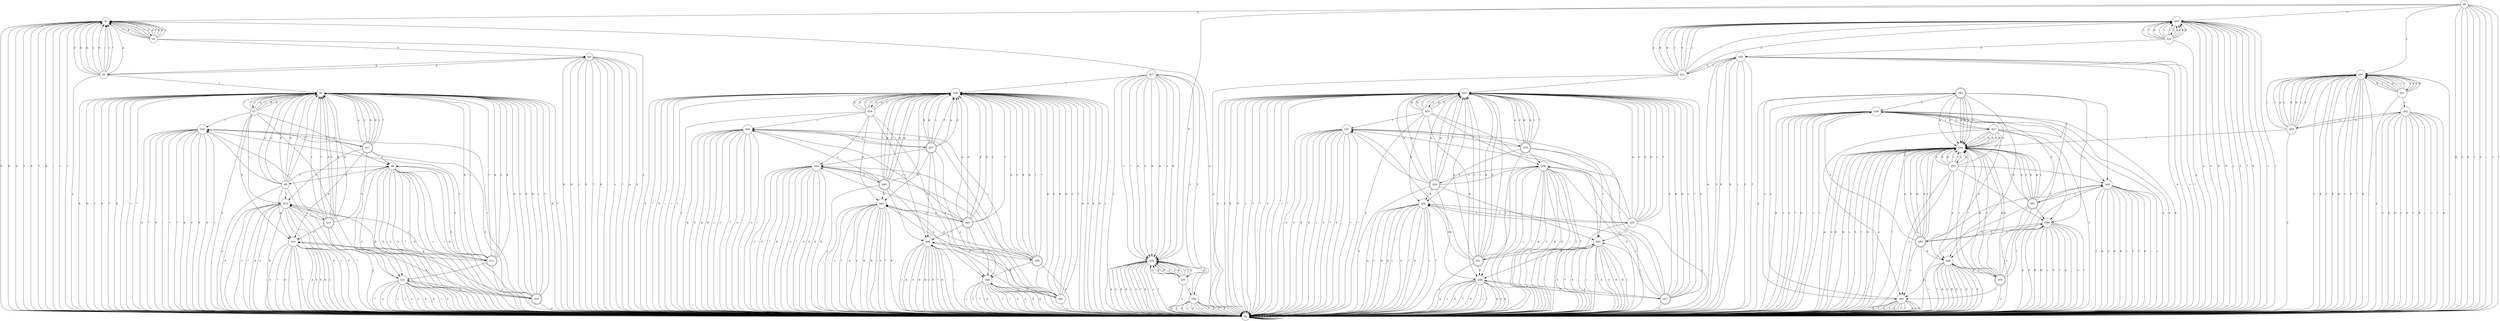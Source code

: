 digraph re_dfa {
Q63 [shape=doublecircle];
Q38 [shape=circle];
Q17 [shape=doublecircle];
Q27 [shape=doublecircle];
Q3 [shape=circle];
Q21 [shape=circle];
Q25 [shape=circle];
Q1 [shape=circle];
Q50 [shape=circle];
Q5 [shape=circle];
Q0 [shape=circle];
Q33 [shape=doublecircle];
Q16 [shape=circle];
Q22 [shape=circle];
Q29 [shape=doublecircle];
Q36 [shape=circle];
Q56 [shape=circle];
Q37 [shape=circle];
Q11 [shape=doublecircle];
Q55 [shape=circle];
Q51 [shape=circle];
Q40 [shape=circle];
Q9 [shape=circle];
Q59 [shape=doublecircle];
Q45 [shape=doublecircle];
Q12 [shape=circle];
Q23 [shape=circle];
Q35 [shape=circle];
Q31 [shape=doublecircle];
Q2 [shape=circle];
Q10 [shape=circle];
Q14 [shape=circle];
Q53 [shape=circle];
Q65 [shape=doublecircle];
Q8 [shape=circle];
Q64 [shape=circle];
Q26 [shape=circle];
Q58 [shape=circle];
Q62 [shape=circle];
Q34 [shape=circle];
Q15 [shape=doublecircle];
Q48 [shape=circle];
Q30 [shape=circle];
Q41 [shape=circle];
Q42 [shape=circle];
Q19 [shape=circle];
Q61 [shape=doublecircle];
Q52 [shape=circle];
Q43 [shape=doublecircle];
Q24 [shape=circle];
Q20 [shape=circle];
Q49 [shape=doublecircle];
Q44 [shape=circle];
Q39 [shape=circle];
Q46 [shape=circle];
Q6 [shape=circle];
Q4 [shape=circle];
Q18 [shape=circle];
Q57 [shape=circle];
Q13 [shape=doublecircle];
Q28 [shape=circle];
Q7 [shape=circle];
Q47 [shape=doublecircle];
Q60 [shape=circle];
Q32 [shape=circle];
Q54 [shape=circle];
Q63 -> Q54  [label=A];
Q63 -> Q54  [label=C];
Q63 -> Q54  [label=E];
Q63 -> Q54  [label=D];
Q63 -> Q54  [label=1];
Q63 -> Q2  [label=2];
Q63 -> Q56  [label=5];
Q63 -> Q54  [label=7];
Q63 -> Q58  [label=9];
Q63 -> Q60  [label=";"];
Q63 -> Q62  [label="="];
Q63 -> Q64  [label="?"];
Q38 -> Q2  [label=A];
Q38 -> Q2  [label=C];
Q38 -> Q2  [label=E];
Q38 -> Q2  [label=D];
Q38 -> Q2  [label=1];
Q38 -> Q39  [label=2];
Q38 -> Q2  [label=5];
Q38 -> Q2  [label=7];
Q38 -> Q2  [label=9];
Q38 -> Q2  [label=";"];
Q38 -> Q2  [label="="];
Q38 -> Q2  [label="?"];
Q17 -> Q6  [label=A];
Q17 -> Q6  [label=C];
Q17 -> Q6  [label=E];
Q17 -> Q6  [label=D];
Q17 -> Q6  [label=1];
Q17 -> Q2  [label=2];
Q17 -> Q8  [label=5];
Q17 -> Q6  [label=7];
Q17 -> Q10  [label=9];
Q17 -> Q12  [label=";"];
Q17 -> Q14  [label="="];
Q17 -> Q16  [label="?"];
Q27 -> Q22  [label=A];
Q27 -> Q22  [label=C];
Q27 -> Q22  [label=E];
Q27 -> Q22  [label=D];
Q27 -> Q22  [label=1];
Q27 -> Q2  [label=2];
Q27 -> Q24  [label=5];
Q27 -> Q22  [label=7];
Q27 -> Q26  [label=9];
Q27 -> Q28  [label=";"];
Q27 -> Q30  [label="="];
Q27 -> Q32  [label="?"];
Q3 -> Q1  [label=A];
Q3 -> Q1  [label=C];
Q3 -> Q1  [label=E];
Q3 -> Q1  [label=D];
Q3 -> Q1  [label=1];
Q3 -> Q2  [label=2];
Q3 -> Q4  [label=5];
Q3 -> Q1  [label=7];
Q3 -> Q1  [label=9];
Q3 -> Q1  [label=";"];
Q3 -> Q1  [label="="];
Q3 -> Q1  [label="?"];
Q21 -> Q18  [label=A];
Q21 -> Q18  [label=C];
Q21 -> Q18  [label=E];
Q21 -> Q18  [label=D];
Q21 -> Q18  [label=1];
Q21 -> Q2  [label=2];
Q21 -> Q20  [label=5];
Q21 -> Q22  [label=7];
Q21 -> Q18  [label=9];
Q21 -> Q18  [label=";"];
Q21 -> Q18  [label="="];
Q21 -> Q18  [label="?"];
Q25 -> Q22  [label=A];
Q25 -> Q22  [label=C];
Q25 -> Q22  [label=E];
Q25 -> Q22  [label=D];
Q25 -> Q22  [label=1];
Q25 -> Q2  [label=2];
Q25 -> Q24  [label=5];
Q25 -> Q22  [label=7];
Q25 -> Q26  [label=9];
Q25 -> Q28  [label=";"];
Q25 -> Q30  [label="="];
Q25 -> Q32  [label="?"];
Q1 -> Q2  [label=A];
Q1 -> Q2  [label=C];
Q1 -> Q2  [label=E];
Q1 -> Q2  [label=D];
Q1 -> Q2  [label=1];
Q1 -> Q3  [label=2];
Q1 -> Q2  [label=5];
Q1 -> Q2  [label=7];
Q1 -> Q2  [label=9];
Q1 -> Q2  [label=";"];
Q1 -> Q2  [label="="];
Q1 -> Q2  [label="?"];
Q50 -> Q2  [label=A];
Q50 -> Q2  [label=C];
Q50 -> Q2  [label=E];
Q50 -> Q2  [label=D];
Q50 -> Q2  [label=1];
Q50 -> Q51  [label=2];
Q50 -> Q2  [label=5];
Q50 -> Q2  [label=7];
Q50 -> Q2  [label=9];
Q50 -> Q2  [label=";"];
Q50 -> Q2  [label="="];
Q50 -> Q2  [label="?"];
Q5 -> Q1  [label=A];
Q5 -> Q1  [label=C];
Q5 -> Q1  [label=E];
Q5 -> Q1  [label=D];
Q5 -> Q1  [label=1];
Q5 -> Q2  [label=2];
Q5 -> Q4  [label=5];
Q5 -> Q6  [label=7];
Q5 -> Q1  [label=9];
Q5 -> Q1  [label=";"];
Q5 -> Q1  [label="="];
Q5 -> Q1  [label="?"];
Q0 -> Q1  [label=A];
Q0 -> Q18  [label=C];
Q0 -> Q34  [label=E];
Q0 -> Q2  [label=D];
Q0 -> Q50  [label=1];
Q0 -> Q2  [label=2];
Q0 -> Q2  [label=5];
Q0 -> Q2  [label=7];
Q0 -> Q2  [label=9];
Q0 -> Q2  [label=";"];
Q0 -> Q2  [label="="];
Q0 -> Q2  [label="?"];
Q33 -> Q22  [label=A];
Q33 -> Q22  [label=C];
Q33 -> Q22  [label=E];
Q33 -> Q22  [label=D];
Q33 -> Q22  [label=1];
Q33 -> Q2  [label=2];
Q33 -> Q24  [label=5];
Q33 -> Q22  [label=7];
Q33 -> Q26  [label=9];
Q33 -> Q28  [label=";"];
Q33 -> Q30  [label="="];
Q33 -> Q32  [label="?"];
Q16 -> Q2  [label=A];
Q16 -> Q2  [label=C];
Q16 -> Q2  [label=E];
Q16 -> Q2  [label=D];
Q16 -> Q2  [label=1];
Q16 -> Q17  [label=2];
Q16 -> Q2  [label=5];
Q16 -> Q2  [label=7];
Q16 -> Q2  [label=9];
Q16 -> Q2  [label=";"];
Q16 -> Q2  [label="="];
Q16 -> Q2  [label="?"];
Q22 -> Q2  [label=A];
Q22 -> Q2  [label=C];
Q22 -> Q2  [label=E];
Q22 -> Q2  [label=D];
Q22 -> Q2  [label=1];
Q22 -> Q23  [label=2];
Q22 -> Q2  [label=5];
Q22 -> Q2  [label=7];
Q22 -> Q2  [label=9];
Q22 -> Q2  [label=";"];
Q22 -> Q2  [label="="];
Q22 -> Q2  [label="?"];
Q29 -> Q22  [label=A];
Q29 -> Q22  [label=C];
Q29 -> Q22  [label=E];
Q29 -> Q22  [label=D];
Q29 -> Q22  [label=1];
Q29 -> Q2  [label=2];
Q29 -> Q24  [label=5];
Q29 -> Q22  [label=7];
Q29 -> Q26  [label=9];
Q29 -> Q28  [label=";"];
Q29 -> Q30  [label="="];
Q29 -> Q32  [label="?"];
Q36 -> Q2  [label=A];
Q36 -> Q2  [label=C];
Q36 -> Q2  [label=E];
Q36 -> Q2  [label=D];
Q36 -> Q2  [label=1];
Q36 -> Q37  [label=2];
Q36 -> Q2  [label=5];
Q36 -> Q2  [label=7];
Q36 -> Q2  [label=9];
Q36 -> Q2  [label=";"];
Q36 -> Q2  [label="="];
Q36 -> Q2  [label="?"];
Q56 -> Q2  [label=A];
Q56 -> Q2  [label=C];
Q56 -> Q2  [label=E];
Q56 -> Q2  [label=D];
Q56 -> Q2  [label=1];
Q56 -> Q57  [label=2];
Q56 -> Q2  [label=5];
Q56 -> Q2  [label=7];
Q56 -> Q2  [label=9];
Q56 -> Q2  [label=";"];
Q56 -> Q2  [label="="];
Q56 -> Q2  [label="?"];
Q37 -> Q34  [label=A];
Q37 -> Q34  [label=C];
Q37 -> Q34  [label=E];
Q37 -> Q34  [label=D];
Q37 -> Q34  [label=1];
Q37 -> Q2  [label=2];
Q37 -> Q36  [label=5];
Q37 -> Q38  [label=7];
Q37 -> Q34  [label=9];
Q37 -> Q34  [label=";"];
Q37 -> Q34  [label="="];
Q37 -> Q34  [label="?"];
Q11 -> Q6  [label=A];
Q11 -> Q6  [label=C];
Q11 -> Q6  [label=E];
Q11 -> Q6  [label=D];
Q11 -> Q6  [label=1];
Q11 -> Q2  [label=2];
Q11 -> Q8  [label=5];
Q11 -> Q6  [label=7];
Q11 -> Q10  [label=9];
Q11 -> Q12  [label=";"];
Q11 -> Q14  [label="="];
Q11 -> Q16  [label="?"];
Q55 -> Q54  [label=A];
Q55 -> Q54  [label=C];
Q55 -> Q54  [label=E];
Q55 -> Q54  [label=D];
Q55 -> Q54  [label=1];
Q55 -> Q2  [label=2];
Q55 -> Q56  [label=5];
Q55 -> Q54  [label=7];
Q55 -> Q58  [label=9];
Q55 -> Q60  [label=";"];
Q55 -> Q62  [label="="];
Q55 -> Q64  [label="?"];
Q51 -> Q50  [label=A];
Q51 -> Q50  [label=C];
Q51 -> Q50  [label=E];
Q51 -> Q50  [label=D];
Q51 -> Q50  [label=1];
Q51 -> Q2  [label=2];
Q51 -> Q52  [label=5];
Q51 -> Q50  [label=7];
Q51 -> Q50  [label=9];
Q51 -> Q50  [label=";"];
Q51 -> Q50  [label="="];
Q51 -> Q50  [label="?"];
Q40 -> Q2  [label=A];
Q40 -> Q2  [label=C];
Q40 -> Q2  [label=E];
Q40 -> Q2  [label=D];
Q40 -> Q2  [label=1];
Q40 -> Q41  [label=2];
Q40 -> Q2  [label=5];
Q40 -> Q2  [label=7];
Q40 -> Q2  [label=9];
Q40 -> Q2  [label=";"];
Q40 -> Q2  [label="="];
Q40 -> Q2  [label="?"];
Q9 -> Q6  [label=A];
Q9 -> Q6  [label=C];
Q9 -> Q6  [label=E];
Q9 -> Q6  [label=D];
Q9 -> Q6  [label=1];
Q9 -> Q2  [label=2];
Q9 -> Q8  [label=5];
Q9 -> Q6  [label=7];
Q9 -> Q10  [label=9];
Q9 -> Q12  [label=";"];
Q9 -> Q14  [label="="];
Q9 -> Q16  [label="?"];
Q59 -> Q54  [label=A];
Q59 -> Q54  [label=C];
Q59 -> Q54  [label=E];
Q59 -> Q54  [label=D];
Q59 -> Q54  [label=1];
Q59 -> Q2  [label=2];
Q59 -> Q56  [label=5];
Q59 -> Q54  [label=7];
Q59 -> Q58  [label=9];
Q59 -> Q60  [label=";"];
Q59 -> Q62  [label="="];
Q59 -> Q64  [label="?"];
Q45 -> Q38  [label=A];
Q45 -> Q38  [label=C];
Q45 -> Q38  [label=E];
Q45 -> Q38  [label=D];
Q45 -> Q38  [label=1];
Q45 -> Q2  [label=2];
Q45 -> Q40  [label=5];
Q45 -> Q38  [label=7];
Q45 -> Q42  [label=9];
Q45 -> Q44  [label=";"];
Q45 -> Q46  [label="="];
Q45 -> Q48  [label="?"];
Q12 -> Q2  [label=A];
Q12 -> Q2  [label=C];
Q12 -> Q2  [label=E];
Q12 -> Q2  [label=D];
Q12 -> Q2  [label=1];
Q12 -> Q13  [label=2];
Q12 -> Q2  [label=5];
Q12 -> Q2  [label=7];
Q12 -> Q2  [label=9];
Q12 -> Q2  [label=";"];
Q12 -> Q2  [label="="];
Q12 -> Q2  [label="?"];
Q23 -> Q22  [label=A];
Q23 -> Q22  [label=C];
Q23 -> Q22  [label=E];
Q23 -> Q22  [label=D];
Q23 -> Q22  [label=1];
Q23 -> Q2  [label=2];
Q23 -> Q24  [label=5];
Q23 -> Q22  [label=7];
Q23 -> Q26  [label=9];
Q23 -> Q28  [label=";"];
Q23 -> Q30  [label="="];
Q23 -> Q32  [label="?"];
Q35 -> Q34  [label=A];
Q35 -> Q34  [label=C];
Q35 -> Q34  [label=E];
Q35 -> Q34  [label=D];
Q35 -> Q34  [label=1];
Q35 -> Q2  [label=2];
Q35 -> Q36  [label=5];
Q35 -> Q34  [label=7];
Q35 -> Q34  [label=9];
Q35 -> Q34  [label=";"];
Q35 -> Q34  [label="="];
Q35 -> Q34  [label="?"];
Q31 -> Q22  [label=A];
Q31 -> Q22  [label=C];
Q31 -> Q22  [label=E];
Q31 -> Q22  [label=D];
Q31 -> Q22  [label=1];
Q31 -> Q2  [label=2];
Q31 -> Q24  [label=5];
Q31 -> Q22  [label=7];
Q31 -> Q26  [label=9];
Q31 -> Q28  [label=";"];
Q31 -> Q30  [label="="];
Q31 -> Q32  [label="?"];
Q2 -> Q2  [label=A];
Q2 -> Q2  [label=C];
Q2 -> Q2  [label=E];
Q2 -> Q2  [label=D];
Q2 -> Q2  [label=1];
Q2 -> Q2  [label=2];
Q2 -> Q2  [label=5];
Q2 -> Q2  [label=7];
Q2 -> Q2  [label=9];
Q2 -> Q2  [label=";"];
Q2 -> Q2  [label="="];
Q2 -> Q2  [label="?"];
Q10 -> Q2  [label=A];
Q10 -> Q2  [label=C];
Q10 -> Q2  [label=E];
Q10 -> Q2  [label=D];
Q10 -> Q2  [label=1];
Q10 -> Q11  [label=2];
Q10 -> Q2  [label=5];
Q10 -> Q2  [label=7];
Q10 -> Q2  [label=9];
Q10 -> Q2  [label=";"];
Q10 -> Q2  [label="="];
Q10 -> Q2  [label="?"];
Q14 -> Q2  [label=A];
Q14 -> Q2  [label=C];
Q14 -> Q2  [label=E];
Q14 -> Q2  [label=D];
Q14 -> Q2  [label=1];
Q14 -> Q15  [label=2];
Q14 -> Q2  [label=5];
Q14 -> Q2  [label=7];
Q14 -> Q2  [label=9];
Q14 -> Q2  [label=";"];
Q14 -> Q2  [label="="];
Q14 -> Q2  [label="?"];
Q53 -> Q50  [label=A];
Q53 -> Q50  [label=C];
Q53 -> Q50  [label=E];
Q53 -> Q50  [label=D];
Q53 -> Q50  [label=1];
Q53 -> Q2  [label=2];
Q53 -> Q52  [label=5];
Q53 -> Q54  [label=7];
Q53 -> Q50  [label=9];
Q53 -> Q50  [label=";"];
Q53 -> Q50  [label="="];
Q53 -> Q50  [label="?"];
Q65 -> Q54  [label=A];
Q65 -> Q54  [label=C];
Q65 -> Q54  [label=E];
Q65 -> Q54  [label=D];
Q65 -> Q54  [label=1];
Q65 -> Q2  [label=2];
Q65 -> Q56  [label=5];
Q65 -> Q54  [label=7];
Q65 -> Q58  [label=9];
Q65 -> Q60  [label=";"];
Q65 -> Q62  [label="="];
Q65 -> Q64  [label="?"];
Q8 -> Q2  [label=A];
Q8 -> Q2  [label=C];
Q8 -> Q2  [label=E];
Q8 -> Q2  [label=D];
Q8 -> Q2  [label=1];
Q8 -> Q9  [label=2];
Q8 -> Q2  [label=5];
Q8 -> Q2  [label=7];
Q8 -> Q2  [label=9];
Q8 -> Q2  [label=";"];
Q8 -> Q2  [label="="];
Q8 -> Q2  [label="?"];
Q64 -> Q2  [label=A];
Q64 -> Q2  [label=C];
Q64 -> Q2  [label=E];
Q64 -> Q2  [label=D];
Q64 -> Q2  [label=1];
Q64 -> Q65  [label=2];
Q64 -> Q2  [label=5];
Q64 -> Q2  [label=7];
Q64 -> Q2  [label=9];
Q64 -> Q2  [label=";"];
Q64 -> Q2  [label="="];
Q64 -> Q2  [label="?"];
Q26 -> Q2  [label=A];
Q26 -> Q2  [label=C];
Q26 -> Q2  [label=E];
Q26 -> Q2  [label=D];
Q26 -> Q2  [label=1];
Q26 -> Q27  [label=2];
Q26 -> Q2  [label=5];
Q26 -> Q2  [label=7];
Q26 -> Q2  [label=9];
Q26 -> Q2  [label=";"];
Q26 -> Q2  [label="="];
Q26 -> Q2  [label="?"];
Q58 -> Q2  [label=A];
Q58 -> Q2  [label=C];
Q58 -> Q2  [label=E];
Q58 -> Q2  [label=D];
Q58 -> Q2  [label=1];
Q58 -> Q59  [label=2];
Q58 -> Q2  [label=5];
Q58 -> Q2  [label=7];
Q58 -> Q2  [label=9];
Q58 -> Q2  [label=";"];
Q58 -> Q2  [label="="];
Q58 -> Q2  [label="?"];
Q62 -> Q2  [label=A];
Q62 -> Q2  [label=C];
Q62 -> Q2  [label=E];
Q62 -> Q2  [label=D];
Q62 -> Q2  [label=1];
Q62 -> Q63  [label=2];
Q62 -> Q2  [label=5];
Q62 -> Q2  [label=7];
Q62 -> Q2  [label=9];
Q62 -> Q2  [label=";"];
Q62 -> Q2  [label="="];
Q62 -> Q2  [label="?"];
Q34 -> Q2  [label=A];
Q34 -> Q2  [label=C];
Q34 -> Q2  [label=E];
Q34 -> Q2  [label=D];
Q34 -> Q2  [label=1];
Q34 -> Q35  [label=2];
Q34 -> Q2  [label=5];
Q34 -> Q2  [label=7];
Q34 -> Q2  [label=9];
Q34 -> Q2  [label=";"];
Q34 -> Q2  [label="="];
Q34 -> Q2  [label="?"];
Q15 -> Q6  [label=A];
Q15 -> Q6  [label=C];
Q15 -> Q6  [label=E];
Q15 -> Q6  [label=D];
Q15 -> Q6  [label=1];
Q15 -> Q2  [label=2];
Q15 -> Q8  [label=5];
Q15 -> Q6  [label=7];
Q15 -> Q10  [label=9];
Q15 -> Q12  [label=";"];
Q15 -> Q14  [label="="];
Q15 -> Q16  [label="?"];
Q48 -> Q2  [label=A];
Q48 -> Q2  [label=C];
Q48 -> Q2  [label=E];
Q48 -> Q2  [label=D];
Q48 -> Q2  [label=1];
Q48 -> Q49  [label=2];
Q48 -> Q2  [label=5];
Q48 -> Q2  [label=7];
Q48 -> Q2  [label=9];
Q48 -> Q2  [label=";"];
Q48 -> Q2  [label="="];
Q48 -> Q2  [label="?"];
Q30 -> Q2  [label=A];
Q30 -> Q2  [label=C];
Q30 -> Q2  [label=E];
Q30 -> Q2  [label=D];
Q30 -> Q2  [label=1];
Q30 -> Q31  [label=2];
Q30 -> Q2  [label=5];
Q30 -> Q2  [label=7];
Q30 -> Q2  [label=9];
Q30 -> Q2  [label=";"];
Q30 -> Q2  [label="="];
Q30 -> Q2  [label="?"];
Q41 -> Q38  [label=A];
Q41 -> Q38  [label=C];
Q41 -> Q38  [label=E];
Q41 -> Q38  [label=D];
Q41 -> Q38  [label=1];
Q41 -> Q2  [label=2];
Q41 -> Q40  [label=5];
Q41 -> Q38  [label=7];
Q41 -> Q42  [label=9];
Q41 -> Q44  [label=";"];
Q41 -> Q46  [label="="];
Q41 -> Q48  [label="?"];
Q42 -> Q2  [label=A];
Q42 -> Q2  [label=C];
Q42 -> Q2  [label=E];
Q42 -> Q2  [label=D];
Q42 -> Q2  [label=1];
Q42 -> Q43  [label=2];
Q42 -> Q2  [label=5];
Q42 -> Q2  [label=7];
Q42 -> Q2  [label=9];
Q42 -> Q2  [label=";"];
Q42 -> Q2  [label="="];
Q42 -> Q2  [label="?"];
Q19 -> Q18  [label=A];
Q19 -> Q18  [label=C];
Q19 -> Q18  [label=E];
Q19 -> Q18  [label=D];
Q19 -> Q18  [label=1];
Q19 -> Q2  [label=2];
Q19 -> Q20  [label=5];
Q19 -> Q18  [label=7];
Q19 -> Q18  [label=9];
Q19 -> Q18  [label=";"];
Q19 -> Q18  [label="="];
Q19 -> Q18  [label="?"];
Q61 -> Q54  [label=A];
Q61 -> Q54  [label=C];
Q61 -> Q54  [label=E];
Q61 -> Q54  [label=D];
Q61 -> Q54  [label=1];
Q61 -> Q2  [label=2];
Q61 -> Q56  [label=5];
Q61 -> Q54  [label=7];
Q61 -> Q58  [label=9];
Q61 -> Q60  [label=";"];
Q61 -> Q62  [label="="];
Q61 -> Q64  [label="?"];
Q52 -> Q2  [label=A];
Q52 -> Q2  [label=C];
Q52 -> Q2  [label=E];
Q52 -> Q2  [label=D];
Q52 -> Q2  [label=1];
Q52 -> Q53  [label=2];
Q52 -> Q2  [label=5];
Q52 -> Q2  [label=7];
Q52 -> Q2  [label=9];
Q52 -> Q2  [label=";"];
Q52 -> Q2  [label="="];
Q52 -> Q2  [label="?"];
Q43 -> Q38  [label=A];
Q43 -> Q38  [label=C];
Q43 -> Q38  [label=E];
Q43 -> Q38  [label=D];
Q43 -> Q38  [label=1];
Q43 -> Q2  [label=2];
Q43 -> Q40  [label=5];
Q43 -> Q38  [label=7];
Q43 -> Q42  [label=9];
Q43 -> Q44  [label=";"];
Q43 -> Q46  [label="="];
Q43 -> Q48  [label="?"];
Q24 -> Q2  [label=A];
Q24 -> Q2  [label=C];
Q24 -> Q2  [label=E];
Q24 -> Q2  [label=D];
Q24 -> Q2  [label=1];
Q24 -> Q25  [label=2];
Q24 -> Q2  [label=5];
Q24 -> Q2  [label=7];
Q24 -> Q2  [label=9];
Q24 -> Q2  [label=";"];
Q24 -> Q2  [label="="];
Q24 -> Q2  [label="?"];
Q20 -> Q2  [label=A];
Q20 -> Q2  [label=C];
Q20 -> Q2  [label=E];
Q20 -> Q2  [label=D];
Q20 -> Q2  [label=1];
Q20 -> Q21  [label=2];
Q20 -> Q2  [label=5];
Q20 -> Q2  [label=7];
Q20 -> Q2  [label=9];
Q20 -> Q2  [label=";"];
Q20 -> Q2  [label="="];
Q20 -> Q2  [label="?"];
Q49 -> Q38  [label=A];
Q49 -> Q38  [label=C];
Q49 -> Q38  [label=E];
Q49 -> Q38  [label=D];
Q49 -> Q38  [label=1];
Q49 -> Q2  [label=2];
Q49 -> Q40  [label=5];
Q49 -> Q38  [label=7];
Q49 -> Q42  [label=9];
Q49 -> Q44  [label=";"];
Q49 -> Q46  [label="="];
Q49 -> Q48  [label="?"];
Q44 -> Q2  [label=A];
Q44 -> Q2  [label=C];
Q44 -> Q2  [label=E];
Q44 -> Q2  [label=D];
Q44 -> Q2  [label=1];
Q44 -> Q45  [label=2];
Q44 -> Q2  [label=5];
Q44 -> Q2  [label=7];
Q44 -> Q2  [label=9];
Q44 -> Q2  [label=";"];
Q44 -> Q2  [label="="];
Q44 -> Q2  [label="?"];
Q39 -> Q38  [label=A];
Q39 -> Q38  [label=C];
Q39 -> Q38  [label=E];
Q39 -> Q38  [label=D];
Q39 -> Q38  [label=1];
Q39 -> Q2  [label=2];
Q39 -> Q40  [label=5];
Q39 -> Q38  [label=7];
Q39 -> Q42  [label=9];
Q39 -> Q44  [label=";"];
Q39 -> Q46  [label="="];
Q39 -> Q48  [label="?"];
Q46 -> Q2  [label=A];
Q46 -> Q2  [label=C];
Q46 -> Q2  [label=E];
Q46 -> Q2  [label=D];
Q46 -> Q2  [label=1];
Q46 -> Q47  [label=2];
Q46 -> Q2  [label=5];
Q46 -> Q2  [label=7];
Q46 -> Q2  [label=9];
Q46 -> Q2  [label=";"];
Q46 -> Q2  [label="="];
Q46 -> Q2  [label="?"];
Q6 -> Q2  [label=A];
Q6 -> Q2  [label=C];
Q6 -> Q2  [label=E];
Q6 -> Q2  [label=D];
Q6 -> Q2  [label=1];
Q6 -> Q7  [label=2];
Q6 -> Q2  [label=5];
Q6 -> Q2  [label=7];
Q6 -> Q2  [label=9];
Q6 -> Q2  [label=";"];
Q6 -> Q2  [label="="];
Q6 -> Q2  [label="?"];
Q4 -> Q2  [label=A];
Q4 -> Q2  [label=C];
Q4 -> Q2  [label=E];
Q4 -> Q2  [label=D];
Q4 -> Q2  [label=1];
Q4 -> Q5  [label=2];
Q4 -> Q2  [label=5];
Q4 -> Q2  [label=7];
Q4 -> Q2  [label=9];
Q4 -> Q2  [label=";"];
Q4 -> Q2  [label="="];
Q4 -> Q2  [label="?"];
Q18 -> Q2  [label=A];
Q18 -> Q2  [label=C];
Q18 -> Q2  [label=E];
Q18 -> Q2  [label=D];
Q18 -> Q2  [label=1];
Q18 -> Q19  [label=2];
Q18 -> Q2  [label=5];
Q18 -> Q2  [label=7];
Q18 -> Q2  [label=9];
Q18 -> Q2  [label=";"];
Q18 -> Q2  [label="="];
Q18 -> Q2  [label="?"];
Q57 -> Q54  [label=A];
Q57 -> Q54  [label=C];
Q57 -> Q54  [label=E];
Q57 -> Q54  [label=D];
Q57 -> Q54  [label=1];
Q57 -> Q2  [label=2];
Q57 -> Q56  [label=5];
Q57 -> Q54  [label=7];
Q57 -> Q58  [label=9];
Q57 -> Q60  [label=";"];
Q57 -> Q62  [label="="];
Q57 -> Q64  [label="?"];
Q13 -> Q6  [label=A];
Q13 -> Q6  [label=C];
Q13 -> Q6  [label=E];
Q13 -> Q6  [label=D];
Q13 -> Q6  [label=1];
Q13 -> Q2  [label=2];
Q13 -> Q8  [label=5];
Q13 -> Q6  [label=7];
Q13 -> Q10  [label=9];
Q13 -> Q12  [label=";"];
Q13 -> Q14  [label="="];
Q13 -> Q16  [label="?"];
Q28 -> Q2  [label=A];
Q28 -> Q2  [label=C];
Q28 -> Q2  [label=E];
Q28 -> Q2  [label=D];
Q28 -> Q2  [label=1];
Q28 -> Q29  [label=2];
Q28 -> Q2  [label=5];
Q28 -> Q2  [label=7];
Q28 -> Q2  [label=9];
Q28 -> Q2  [label=";"];
Q28 -> Q2  [label="="];
Q28 -> Q2  [label="?"];
Q7 -> Q6  [label=A];
Q7 -> Q6  [label=C];
Q7 -> Q6  [label=E];
Q7 -> Q6  [label=D];
Q7 -> Q6  [label=1];
Q7 -> Q2  [label=2];
Q7 -> Q8  [label=5];
Q7 -> Q6  [label=7];
Q7 -> Q10  [label=9];
Q7 -> Q12  [label=";"];
Q7 -> Q14  [label="="];
Q7 -> Q16  [label="?"];
Q47 -> Q38  [label=A];
Q47 -> Q38  [label=C];
Q47 -> Q38  [label=E];
Q47 -> Q38  [label=D];
Q47 -> Q38  [label=1];
Q47 -> Q2  [label=2];
Q47 -> Q40  [label=5];
Q47 -> Q38  [label=7];
Q47 -> Q42  [label=9];
Q47 -> Q44  [label=";"];
Q47 -> Q46  [label="="];
Q47 -> Q48  [label="?"];
Q60 -> Q2  [label=A];
Q60 -> Q2  [label=C];
Q60 -> Q2  [label=E];
Q60 -> Q2  [label=D];
Q60 -> Q2  [label=1];
Q60 -> Q61  [label=2];
Q60 -> Q2  [label=5];
Q60 -> Q2  [label=7];
Q60 -> Q2  [label=9];
Q60 -> Q2  [label=";"];
Q60 -> Q2  [label="="];
Q60 -> Q2  [label="?"];
Q32 -> Q2  [label=A];
Q32 -> Q2  [label=C];
Q32 -> Q2  [label=E];
Q32 -> Q2  [label=D];
Q32 -> Q2  [label=1];
Q32 -> Q33  [label=2];
Q32 -> Q2  [label=5];
Q32 -> Q2  [label=7];
Q32 -> Q2  [label=9];
Q32 -> Q2  [label=";"];
Q32 -> Q2  [label="="];
Q32 -> Q2  [label="?"];
Q54 -> Q2  [label=A];
Q54 -> Q2  [label=C];
Q54 -> Q2  [label=E];
Q54 -> Q2  [label=D];
Q54 -> Q2  [label=1];
Q54 -> Q55  [label=2];
Q54 -> Q2  [label=5];
Q54 -> Q2  [label=7];
Q54 -> Q2  [label=9];
Q54 -> Q2  [label=";"];
Q54 -> Q2  [label="="];
Q54 -> Q2  [label="?"];
}
